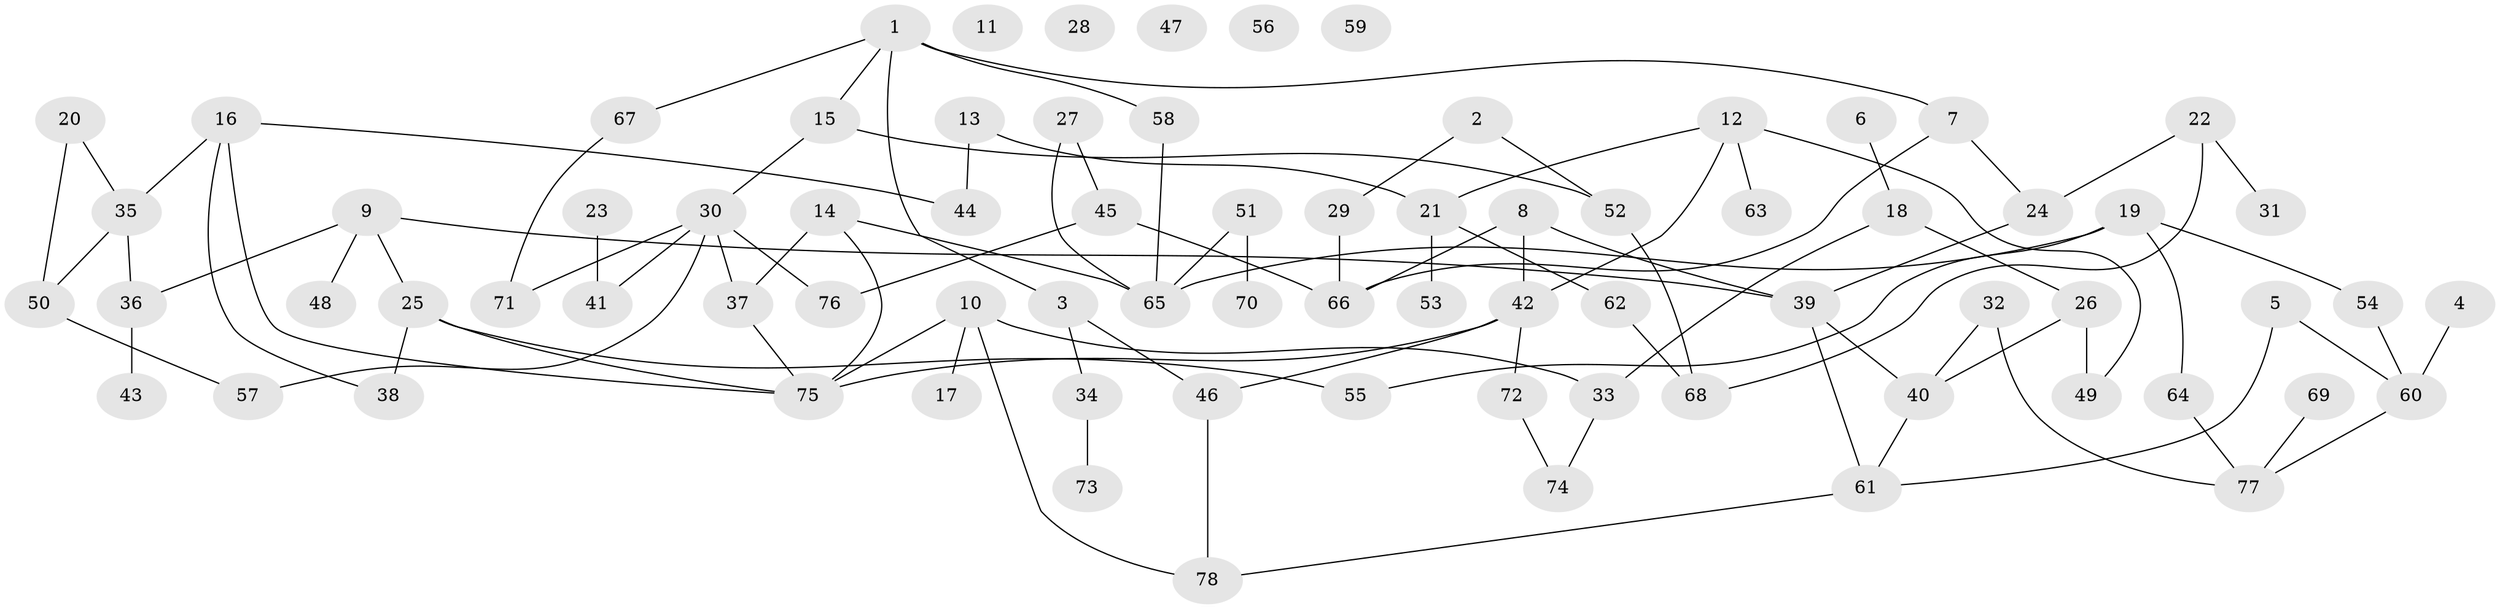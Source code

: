 // coarse degree distribution, {6: 0.08, 2: 0.28, 3: 0.22, 1: 0.14, 4: 0.1, 5: 0.04, 0: 0.1, 7: 0.04}
// Generated by graph-tools (version 1.1) at 2025/41/03/06/25 10:41:22]
// undirected, 78 vertices, 99 edges
graph export_dot {
graph [start="1"]
  node [color=gray90,style=filled];
  1;
  2;
  3;
  4;
  5;
  6;
  7;
  8;
  9;
  10;
  11;
  12;
  13;
  14;
  15;
  16;
  17;
  18;
  19;
  20;
  21;
  22;
  23;
  24;
  25;
  26;
  27;
  28;
  29;
  30;
  31;
  32;
  33;
  34;
  35;
  36;
  37;
  38;
  39;
  40;
  41;
  42;
  43;
  44;
  45;
  46;
  47;
  48;
  49;
  50;
  51;
  52;
  53;
  54;
  55;
  56;
  57;
  58;
  59;
  60;
  61;
  62;
  63;
  64;
  65;
  66;
  67;
  68;
  69;
  70;
  71;
  72;
  73;
  74;
  75;
  76;
  77;
  78;
  1 -- 3;
  1 -- 7;
  1 -- 15;
  1 -- 58;
  1 -- 67;
  2 -- 29;
  2 -- 52;
  3 -- 34;
  3 -- 46;
  4 -- 60;
  5 -- 60;
  5 -- 61;
  6 -- 18;
  7 -- 24;
  7 -- 66;
  8 -- 39;
  8 -- 42;
  8 -- 66;
  9 -- 25;
  9 -- 36;
  9 -- 39;
  9 -- 48;
  10 -- 17;
  10 -- 33;
  10 -- 75;
  10 -- 78;
  12 -- 21;
  12 -- 42;
  12 -- 49;
  12 -- 63;
  13 -- 21;
  13 -- 44;
  14 -- 37;
  14 -- 65;
  14 -- 75;
  15 -- 30;
  15 -- 52;
  16 -- 35;
  16 -- 38;
  16 -- 44;
  16 -- 75;
  18 -- 26;
  18 -- 33;
  19 -- 54;
  19 -- 55;
  19 -- 64;
  19 -- 65;
  20 -- 35;
  20 -- 50;
  21 -- 53;
  21 -- 62;
  22 -- 24;
  22 -- 31;
  22 -- 68;
  23 -- 41;
  24 -- 39;
  25 -- 38;
  25 -- 55;
  25 -- 75;
  26 -- 40;
  26 -- 49;
  27 -- 45;
  27 -- 65;
  29 -- 66;
  30 -- 37;
  30 -- 41;
  30 -- 57;
  30 -- 71;
  30 -- 76;
  32 -- 40;
  32 -- 77;
  33 -- 74;
  34 -- 73;
  35 -- 36;
  35 -- 50;
  36 -- 43;
  37 -- 75;
  39 -- 40;
  39 -- 61;
  40 -- 61;
  42 -- 46;
  42 -- 72;
  42 -- 75;
  45 -- 66;
  45 -- 76;
  46 -- 78;
  50 -- 57;
  51 -- 65;
  51 -- 70;
  52 -- 68;
  54 -- 60;
  58 -- 65;
  60 -- 77;
  61 -- 78;
  62 -- 68;
  64 -- 77;
  67 -- 71;
  69 -- 77;
  72 -- 74;
}

